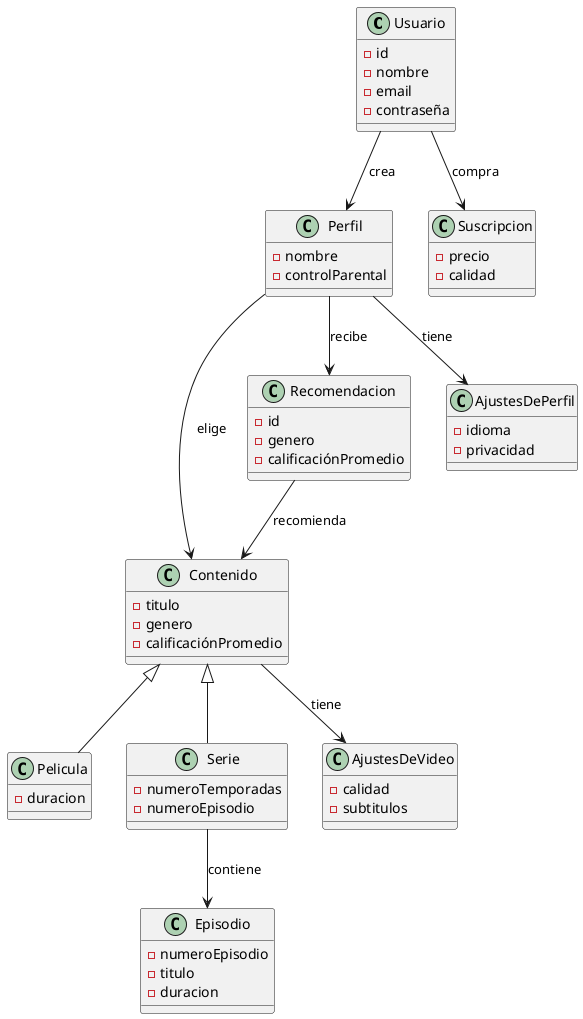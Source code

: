 @startuml
class Usuario {
 - id
 - nombre
 - email
 - contraseña
 }
class Perfil {
 - nombre
 - controlParental
}
class Suscripcion {
 - precio
 - calidad
}
class Contenido {
 - titulo
 - genero
 - calificaciónPromedio
}
class Recomendacion {
 - id
 - genero
 - calificaciónPromedio
}
class Pelicula {
 - duracion
}
class Serie {
 - numeroTemporadas
 - numeroEpisodio
}
class Episodio {
 - numeroEpisodio
 - titulo
 - duracion
}
class AjustesDeVideo {
- calidad
- subtitulos
}
class AjustesDePerfil {
 - idioma
  - privacidad
}
Usuario --> Perfil : "crea"
Usuario --> Suscripcion : "compra"
Perfil --> Contenido : "elige "
Perfil --> Recomendacion : "recibe"
Recomendacion --> Contenido : "recomienda"
Contenido <|-- Pelicula
Contenido <|-- Serie
Serie --> Episodio : "contiene"
Perfil --> AjustesDePerfil : "tiene"
Contenido--> AjustesDeVideo : "tiene"
@enduml